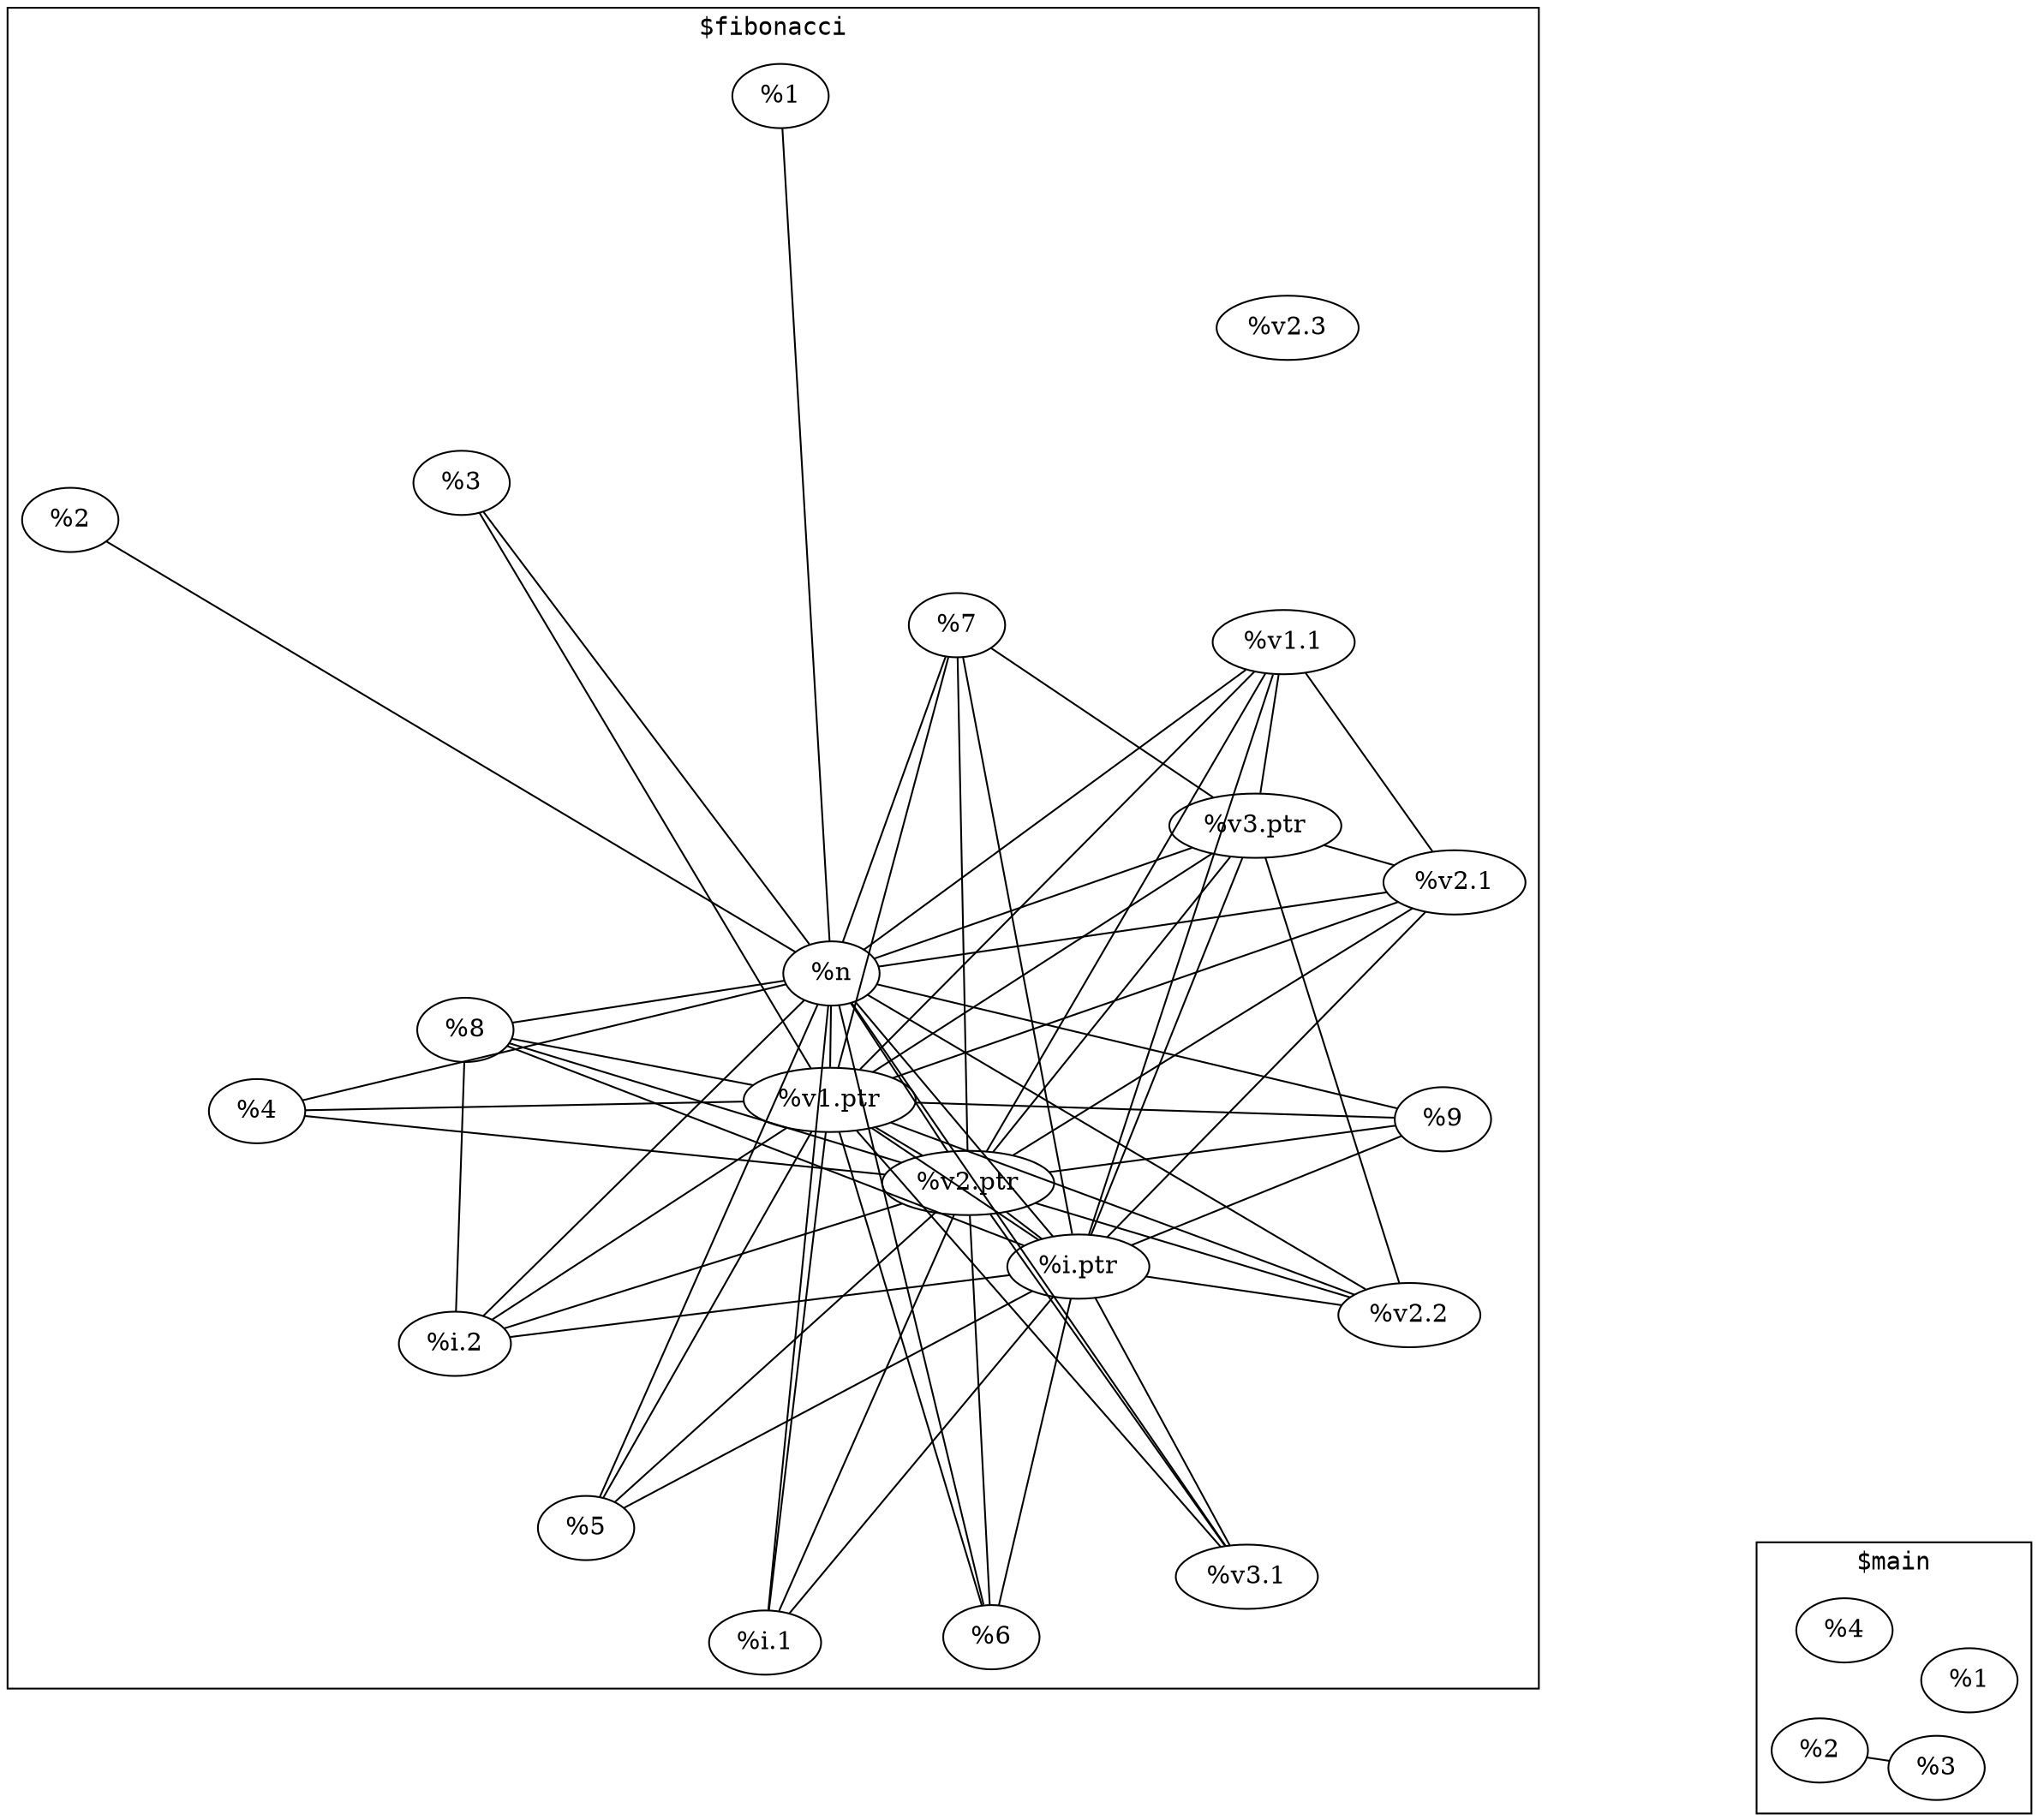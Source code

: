 graph {
   fontname=monospace
   layout=fdp

   subgraph cluster_0 {
      label="$main"
      "$main%1" [label="%1"]
      "$main%2" [label="%2"]
      "$main%2" -- "$main%3"
      "$main%3" [label="%3"]
      "$main%4" [label="%4"]
   }

   subgraph cluster_1 {
      label="$fibonacci"
      "$fibonacci%n" [label="%n"]
      "$fibonacci%n" -- "$fibonacci%1"
      "$fibonacci%n" -- "$fibonacci%2"
      "$fibonacci%n" -- "$fibonacci%v1.ptr"
      "$fibonacci%n" -- "$fibonacci%3"
      "$fibonacci%n" -- "$fibonacci%v2.ptr"
      "$fibonacci%n" -- "$fibonacci%4"
      "$fibonacci%n" -- "$fibonacci%i.ptr"
      "$fibonacci%n" -- "$fibonacci%5"
      "$fibonacci%n" -- "$fibonacci%i.1"
      "$fibonacci%n" -- "$fibonacci%6"
      "$fibonacci%n" -- "$fibonacci%v3.ptr"
      "$fibonacci%n" -- "$fibonacci%v1.1"
      "$fibonacci%n" -- "$fibonacci%v2.1"
      "$fibonacci%n" -- "$fibonacci%7"
      "$fibonacci%n" -- "$fibonacci%v2.2"
      "$fibonacci%n" -- "$fibonacci%v3.1"
      "$fibonacci%n" -- "$fibonacci%i.2"
      "$fibonacci%n" -- "$fibonacci%8"
      "$fibonacci%n" -- "$fibonacci%9"
      "$fibonacci%1" [label="%1"]
      "$fibonacci%2" [label="%2"]
      "$fibonacci%v1.ptr" [label="%v1.ptr"]
      "$fibonacci%v1.ptr" -- "$fibonacci%3"
      "$fibonacci%v1.ptr" -- "$fibonacci%v2.ptr"
      "$fibonacci%v1.ptr" -- "$fibonacci%4"
      "$fibonacci%v1.ptr" -- "$fibonacci%i.ptr"
      "$fibonacci%v1.ptr" -- "$fibonacci%5"
      "$fibonacci%v1.ptr" -- "$fibonacci%i.1"
      "$fibonacci%v1.ptr" -- "$fibonacci%6"
      "$fibonacci%v1.ptr" -- "$fibonacci%v3.ptr"
      "$fibonacci%v1.ptr" -- "$fibonacci%v1.1"
      "$fibonacci%v1.ptr" -- "$fibonacci%v2.1"
      "$fibonacci%v1.ptr" -- "$fibonacci%7"
      "$fibonacci%v1.ptr" -- "$fibonacci%v2.2"
      "$fibonacci%v1.ptr" -- "$fibonacci%v3.1"
      "$fibonacci%v1.ptr" -- "$fibonacci%i.2"
      "$fibonacci%v1.ptr" -- "$fibonacci%8"
      "$fibonacci%v1.ptr" -- "$fibonacci%9"
      "$fibonacci%3" [label="%3"]
      "$fibonacci%v2.ptr" [label="%v2.ptr"]
      "$fibonacci%v2.ptr" -- "$fibonacci%4"
      "$fibonacci%v2.ptr" -- "$fibonacci%i.ptr"
      "$fibonacci%v2.ptr" -- "$fibonacci%5"
      "$fibonacci%v2.ptr" -- "$fibonacci%i.1"
      "$fibonacci%v2.ptr" -- "$fibonacci%6"
      "$fibonacci%v2.ptr" -- "$fibonacci%v3.ptr"
      "$fibonacci%v2.ptr" -- "$fibonacci%v1.1"
      "$fibonacci%v2.ptr" -- "$fibonacci%v2.1"
      "$fibonacci%v2.ptr" -- "$fibonacci%7"
      "$fibonacci%v2.ptr" -- "$fibonacci%v2.2"
      "$fibonacci%v2.ptr" -- "$fibonacci%v3.1"
      "$fibonacci%v2.ptr" -- "$fibonacci%i.2"
      "$fibonacci%v2.ptr" -- "$fibonacci%8"
      "$fibonacci%v2.ptr" -- "$fibonacci%9"
      "$fibonacci%4" [label="%4"]
      "$fibonacci%i.ptr" [label="%i.ptr"]
      "$fibonacci%i.ptr" -- "$fibonacci%5"
      "$fibonacci%i.ptr" -- "$fibonacci%i.1"
      "$fibonacci%i.ptr" -- "$fibonacci%6"
      "$fibonacci%i.ptr" -- "$fibonacci%v3.ptr"
      "$fibonacci%i.ptr" -- "$fibonacci%v1.1"
      "$fibonacci%i.ptr" -- "$fibonacci%v2.1"
      "$fibonacci%i.ptr" -- "$fibonacci%7"
      "$fibonacci%i.ptr" -- "$fibonacci%v2.2"
      "$fibonacci%i.ptr" -- "$fibonacci%v3.1"
      "$fibonacci%i.ptr" -- "$fibonacci%i.2"
      "$fibonacci%i.ptr" -- "$fibonacci%8"
      "$fibonacci%i.ptr" -- "$fibonacci%9"
      "$fibonacci%5" [label="%5"]
      "$fibonacci%i.1" [label="%i.1"]
      "$fibonacci%6" [label="%6"]
      "$fibonacci%v3.ptr" [label="%v3.ptr"]
      "$fibonacci%v3.ptr" -- "$fibonacci%v1.1"
      "$fibonacci%v3.ptr" -- "$fibonacci%v2.1"
      "$fibonacci%v3.ptr" -- "$fibonacci%7"
      "$fibonacci%v3.ptr" -- "$fibonacci%v2.2"
      "$fibonacci%v1.1" [label="%v1.1"]
      "$fibonacci%v1.1" -- "$fibonacci%v2.1"
      "$fibonacci%v2.1" [label="%v2.1"]
      "$fibonacci%7" [label="%7"]
      "$fibonacci%v2.2" [label="%v2.2"]
      "$fibonacci%v3.1" [label="%v3.1"]
      "$fibonacci%i.2" [label="%i.2"]
      "$fibonacci%i.2" -- "$fibonacci%8"
      "$fibonacci%8" [label="%8"]
      "$fibonacci%9" [label="%9"]
      "$fibonacci%v2.3" [label="%v2.3"]
   }
}
